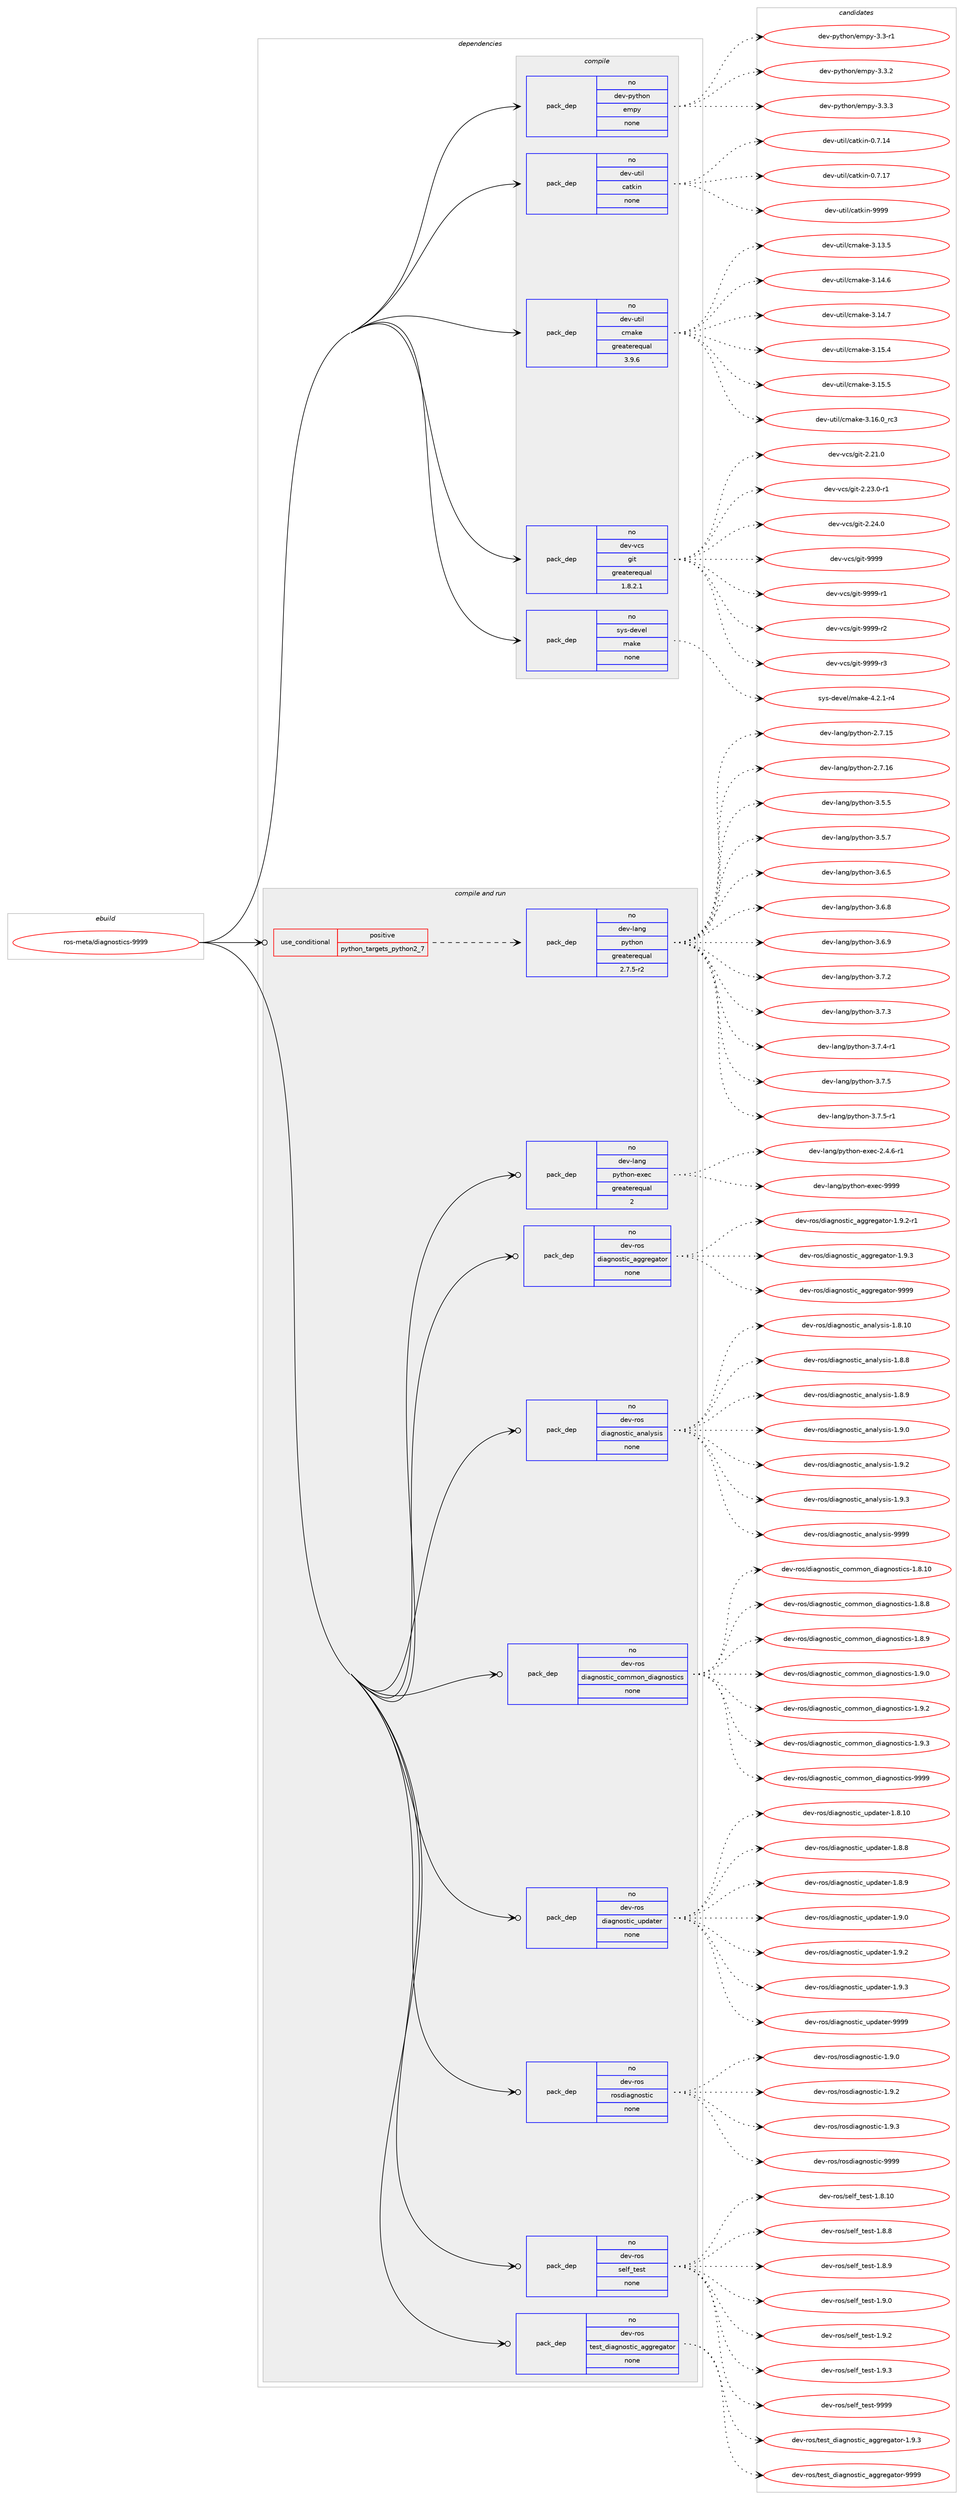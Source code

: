 digraph prolog {

# *************
# Graph options
# *************

newrank=true;
concentrate=true;
compound=true;
graph [rankdir=LR,fontname=Helvetica,fontsize=10,ranksep=1.5];#, ranksep=2.5, nodesep=0.2];
edge  [arrowhead=vee];
node  [fontname=Helvetica,fontsize=10];

# **********
# The ebuild
# **********

subgraph cluster_leftcol {
color=gray;
rank=same;
label=<<i>ebuild</i>>;
id [label="ros-meta/diagnostics-9999", color=red, width=4, href="../ros-meta/diagnostics-9999.svg"];
}

# ****************
# The dependencies
# ****************

subgraph cluster_midcol {
color=gray;
label=<<i>dependencies</i>>;
subgraph cluster_compile {
fillcolor="#eeeeee";
style=filled;
label=<<i>compile</i>>;
subgraph pack625134 {
dependency846396 [label=<<TABLE BORDER="0" CELLBORDER="1" CELLSPACING="0" CELLPADDING="4" WIDTH="220"><TR><TD ROWSPAN="6" CELLPADDING="30">pack_dep</TD></TR><TR><TD WIDTH="110">no</TD></TR><TR><TD>dev-python</TD></TR><TR><TD>empy</TD></TR><TR><TD>none</TD></TR><TR><TD></TD></TR></TABLE>>, shape=none, color=blue];
}
id:e -> dependency846396:w [weight=20,style="solid",arrowhead="vee"];
subgraph pack625135 {
dependency846397 [label=<<TABLE BORDER="0" CELLBORDER="1" CELLSPACING="0" CELLPADDING="4" WIDTH="220"><TR><TD ROWSPAN="6" CELLPADDING="30">pack_dep</TD></TR><TR><TD WIDTH="110">no</TD></TR><TR><TD>dev-util</TD></TR><TR><TD>catkin</TD></TR><TR><TD>none</TD></TR><TR><TD></TD></TR></TABLE>>, shape=none, color=blue];
}
id:e -> dependency846397:w [weight=20,style="solid",arrowhead="vee"];
subgraph pack625136 {
dependency846398 [label=<<TABLE BORDER="0" CELLBORDER="1" CELLSPACING="0" CELLPADDING="4" WIDTH="220"><TR><TD ROWSPAN="6" CELLPADDING="30">pack_dep</TD></TR><TR><TD WIDTH="110">no</TD></TR><TR><TD>dev-util</TD></TR><TR><TD>cmake</TD></TR><TR><TD>greaterequal</TD></TR><TR><TD>3.9.6</TD></TR></TABLE>>, shape=none, color=blue];
}
id:e -> dependency846398:w [weight=20,style="solid",arrowhead="vee"];
subgraph pack625137 {
dependency846399 [label=<<TABLE BORDER="0" CELLBORDER="1" CELLSPACING="0" CELLPADDING="4" WIDTH="220"><TR><TD ROWSPAN="6" CELLPADDING="30">pack_dep</TD></TR><TR><TD WIDTH="110">no</TD></TR><TR><TD>dev-vcs</TD></TR><TR><TD>git</TD></TR><TR><TD>greaterequal</TD></TR><TR><TD>1.8.2.1</TD></TR></TABLE>>, shape=none, color=blue];
}
id:e -> dependency846399:w [weight=20,style="solid",arrowhead="vee"];
subgraph pack625138 {
dependency846400 [label=<<TABLE BORDER="0" CELLBORDER="1" CELLSPACING="0" CELLPADDING="4" WIDTH="220"><TR><TD ROWSPAN="6" CELLPADDING="30">pack_dep</TD></TR><TR><TD WIDTH="110">no</TD></TR><TR><TD>sys-devel</TD></TR><TR><TD>make</TD></TR><TR><TD>none</TD></TR><TR><TD></TD></TR></TABLE>>, shape=none, color=blue];
}
id:e -> dependency846400:w [weight=20,style="solid",arrowhead="vee"];
}
subgraph cluster_compileandrun {
fillcolor="#eeeeee";
style=filled;
label=<<i>compile and run</i>>;
subgraph cond206328 {
dependency846401 [label=<<TABLE BORDER="0" CELLBORDER="1" CELLSPACING="0" CELLPADDING="4"><TR><TD ROWSPAN="3" CELLPADDING="10">use_conditional</TD></TR><TR><TD>positive</TD></TR><TR><TD>python_targets_python2_7</TD></TR></TABLE>>, shape=none, color=red];
subgraph pack625139 {
dependency846402 [label=<<TABLE BORDER="0" CELLBORDER="1" CELLSPACING="0" CELLPADDING="4" WIDTH="220"><TR><TD ROWSPAN="6" CELLPADDING="30">pack_dep</TD></TR><TR><TD WIDTH="110">no</TD></TR><TR><TD>dev-lang</TD></TR><TR><TD>python</TD></TR><TR><TD>greaterequal</TD></TR><TR><TD>2.7.5-r2</TD></TR></TABLE>>, shape=none, color=blue];
}
dependency846401:e -> dependency846402:w [weight=20,style="dashed",arrowhead="vee"];
}
id:e -> dependency846401:w [weight=20,style="solid",arrowhead="odotvee"];
subgraph pack625140 {
dependency846403 [label=<<TABLE BORDER="0" CELLBORDER="1" CELLSPACING="0" CELLPADDING="4" WIDTH="220"><TR><TD ROWSPAN="6" CELLPADDING="30">pack_dep</TD></TR><TR><TD WIDTH="110">no</TD></TR><TR><TD>dev-lang</TD></TR><TR><TD>python-exec</TD></TR><TR><TD>greaterequal</TD></TR><TR><TD>2</TD></TR></TABLE>>, shape=none, color=blue];
}
id:e -> dependency846403:w [weight=20,style="solid",arrowhead="odotvee"];
subgraph pack625141 {
dependency846404 [label=<<TABLE BORDER="0" CELLBORDER="1" CELLSPACING="0" CELLPADDING="4" WIDTH="220"><TR><TD ROWSPAN="6" CELLPADDING="30">pack_dep</TD></TR><TR><TD WIDTH="110">no</TD></TR><TR><TD>dev-ros</TD></TR><TR><TD>diagnostic_aggregator</TD></TR><TR><TD>none</TD></TR><TR><TD></TD></TR></TABLE>>, shape=none, color=blue];
}
id:e -> dependency846404:w [weight=20,style="solid",arrowhead="odotvee"];
subgraph pack625142 {
dependency846405 [label=<<TABLE BORDER="0" CELLBORDER="1" CELLSPACING="0" CELLPADDING="4" WIDTH="220"><TR><TD ROWSPAN="6" CELLPADDING="30">pack_dep</TD></TR><TR><TD WIDTH="110">no</TD></TR><TR><TD>dev-ros</TD></TR><TR><TD>diagnostic_analysis</TD></TR><TR><TD>none</TD></TR><TR><TD></TD></TR></TABLE>>, shape=none, color=blue];
}
id:e -> dependency846405:w [weight=20,style="solid",arrowhead="odotvee"];
subgraph pack625143 {
dependency846406 [label=<<TABLE BORDER="0" CELLBORDER="1" CELLSPACING="0" CELLPADDING="4" WIDTH="220"><TR><TD ROWSPAN="6" CELLPADDING="30">pack_dep</TD></TR><TR><TD WIDTH="110">no</TD></TR><TR><TD>dev-ros</TD></TR><TR><TD>diagnostic_common_diagnostics</TD></TR><TR><TD>none</TD></TR><TR><TD></TD></TR></TABLE>>, shape=none, color=blue];
}
id:e -> dependency846406:w [weight=20,style="solid",arrowhead="odotvee"];
subgraph pack625144 {
dependency846407 [label=<<TABLE BORDER="0" CELLBORDER="1" CELLSPACING="0" CELLPADDING="4" WIDTH="220"><TR><TD ROWSPAN="6" CELLPADDING="30">pack_dep</TD></TR><TR><TD WIDTH="110">no</TD></TR><TR><TD>dev-ros</TD></TR><TR><TD>diagnostic_updater</TD></TR><TR><TD>none</TD></TR><TR><TD></TD></TR></TABLE>>, shape=none, color=blue];
}
id:e -> dependency846407:w [weight=20,style="solid",arrowhead="odotvee"];
subgraph pack625145 {
dependency846408 [label=<<TABLE BORDER="0" CELLBORDER="1" CELLSPACING="0" CELLPADDING="4" WIDTH="220"><TR><TD ROWSPAN="6" CELLPADDING="30">pack_dep</TD></TR><TR><TD WIDTH="110">no</TD></TR><TR><TD>dev-ros</TD></TR><TR><TD>rosdiagnostic</TD></TR><TR><TD>none</TD></TR><TR><TD></TD></TR></TABLE>>, shape=none, color=blue];
}
id:e -> dependency846408:w [weight=20,style="solid",arrowhead="odotvee"];
subgraph pack625146 {
dependency846409 [label=<<TABLE BORDER="0" CELLBORDER="1" CELLSPACING="0" CELLPADDING="4" WIDTH="220"><TR><TD ROWSPAN="6" CELLPADDING="30">pack_dep</TD></TR><TR><TD WIDTH="110">no</TD></TR><TR><TD>dev-ros</TD></TR><TR><TD>self_test</TD></TR><TR><TD>none</TD></TR><TR><TD></TD></TR></TABLE>>, shape=none, color=blue];
}
id:e -> dependency846409:w [weight=20,style="solid",arrowhead="odotvee"];
subgraph pack625147 {
dependency846410 [label=<<TABLE BORDER="0" CELLBORDER="1" CELLSPACING="0" CELLPADDING="4" WIDTH="220"><TR><TD ROWSPAN="6" CELLPADDING="30">pack_dep</TD></TR><TR><TD WIDTH="110">no</TD></TR><TR><TD>dev-ros</TD></TR><TR><TD>test_diagnostic_aggregator</TD></TR><TR><TD>none</TD></TR><TR><TD></TD></TR></TABLE>>, shape=none, color=blue];
}
id:e -> dependency846410:w [weight=20,style="solid",arrowhead="odotvee"];
}
subgraph cluster_run {
fillcolor="#eeeeee";
style=filled;
label=<<i>run</i>>;
}
}

# **************
# The candidates
# **************

subgraph cluster_choices {
rank=same;
color=gray;
label=<<i>candidates</i>>;

subgraph choice625134 {
color=black;
nodesep=1;
choice1001011184511212111610411111047101109112121455146514511449 [label="dev-python/empy-3.3-r1", color=red, width=4,href="../dev-python/empy-3.3-r1.svg"];
choice1001011184511212111610411111047101109112121455146514650 [label="dev-python/empy-3.3.2", color=red, width=4,href="../dev-python/empy-3.3.2.svg"];
choice1001011184511212111610411111047101109112121455146514651 [label="dev-python/empy-3.3.3", color=red, width=4,href="../dev-python/empy-3.3.3.svg"];
dependency846396:e -> choice1001011184511212111610411111047101109112121455146514511449:w [style=dotted,weight="100"];
dependency846396:e -> choice1001011184511212111610411111047101109112121455146514650:w [style=dotted,weight="100"];
dependency846396:e -> choice1001011184511212111610411111047101109112121455146514651:w [style=dotted,weight="100"];
}
subgraph choice625135 {
color=black;
nodesep=1;
choice1001011184511711610510847999711610710511045484655464952 [label="dev-util/catkin-0.7.14", color=red, width=4,href="../dev-util/catkin-0.7.14.svg"];
choice1001011184511711610510847999711610710511045484655464955 [label="dev-util/catkin-0.7.17", color=red, width=4,href="../dev-util/catkin-0.7.17.svg"];
choice100101118451171161051084799971161071051104557575757 [label="dev-util/catkin-9999", color=red, width=4,href="../dev-util/catkin-9999.svg"];
dependency846397:e -> choice1001011184511711610510847999711610710511045484655464952:w [style=dotted,weight="100"];
dependency846397:e -> choice1001011184511711610510847999711610710511045484655464955:w [style=dotted,weight="100"];
dependency846397:e -> choice100101118451171161051084799971161071051104557575757:w [style=dotted,weight="100"];
}
subgraph choice625136 {
color=black;
nodesep=1;
choice1001011184511711610510847991099710710145514649514653 [label="dev-util/cmake-3.13.5", color=red, width=4,href="../dev-util/cmake-3.13.5.svg"];
choice1001011184511711610510847991099710710145514649524654 [label="dev-util/cmake-3.14.6", color=red, width=4,href="../dev-util/cmake-3.14.6.svg"];
choice1001011184511711610510847991099710710145514649524655 [label="dev-util/cmake-3.14.7", color=red, width=4,href="../dev-util/cmake-3.14.7.svg"];
choice1001011184511711610510847991099710710145514649534652 [label="dev-util/cmake-3.15.4", color=red, width=4,href="../dev-util/cmake-3.15.4.svg"];
choice1001011184511711610510847991099710710145514649534653 [label="dev-util/cmake-3.15.5", color=red, width=4,href="../dev-util/cmake-3.15.5.svg"];
choice1001011184511711610510847991099710710145514649544648951149951 [label="dev-util/cmake-3.16.0_rc3", color=red, width=4,href="../dev-util/cmake-3.16.0_rc3.svg"];
dependency846398:e -> choice1001011184511711610510847991099710710145514649514653:w [style=dotted,weight="100"];
dependency846398:e -> choice1001011184511711610510847991099710710145514649524654:w [style=dotted,weight="100"];
dependency846398:e -> choice1001011184511711610510847991099710710145514649524655:w [style=dotted,weight="100"];
dependency846398:e -> choice1001011184511711610510847991099710710145514649534652:w [style=dotted,weight="100"];
dependency846398:e -> choice1001011184511711610510847991099710710145514649534653:w [style=dotted,weight="100"];
dependency846398:e -> choice1001011184511711610510847991099710710145514649544648951149951:w [style=dotted,weight="100"];
}
subgraph choice625137 {
color=black;
nodesep=1;
choice10010111845118991154710310511645504650494648 [label="dev-vcs/git-2.21.0", color=red, width=4,href="../dev-vcs/git-2.21.0.svg"];
choice100101118451189911547103105116455046505146484511449 [label="dev-vcs/git-2.23.0-r1", color=red, width=4,href="../dev-vcs/git-2.23.0-r1.svg"];
choice10010111845118991154710310511645504650524648 [label="dev-vcs/git-2.24.0", color=red, width=4,href="../dev-vcs/git-2.24.0.svg"];
choice1001011184511899115471031051164557575757 [label="dev-vcs/git-9999", color=red, width=4,href="../dev-vcs/git-9999.svg"];
choice10010111845118991154710310511645575757574511449 [label="dev-vcs/git-9999-r1", color=red, width=4,href="../dev-vcs/git-9999-r1.svg"];
choice10010111845118991154710310511645575757574511450 [label="dev-vcs/git-9999-r2", color=red, width=4,href="../dev-vcs/git-9999-r2.svg"];
choice10010111845118991154710310511645575757574511451 [label="dev-vcs/git-9999-r3", color=red, width=4,href="../dev-vcs/git-9999-r3.svg"];
dependency846399:e -> choice10010111845118991154710310511645504650494648:w [style=dotted,weight="100"];
dependency846399:e -> choice100101118451189911547103105116455046505146484511449:w [style=dotted,weight="100"];
dependency846399:e -> choice10010111845118991154710310511645504650524648:w [style=dotted,weight="100"];
dependency846399:e -> choice1001011184511899115471031051164557575757:w [style=dotted,weight="100"];
dependency846399:e -> choice10010111845118991154710310511645575757574511449:w [style=dotted,weight="100"];
dependency846399:e -> choice10010111845118991154710310511645575757574511450:w [style=dotted,weight="100"];
dependency846399:e -> choice10010111845118991154710310511645575757574511451:w [style=dotted,weight="100"];
}
subgraph choice625138 {
color=black;
nodesep=1;
choice1151211154510010111810110847109971071014552465046494511452 [label="sys-devel/make-4.2.1-r4", color=red, width=4,href="../sys-devel/make-4.2.1-r4.svg"];
dependency846400:e -> choice1151211154510010111810110847109971071014552465046494511452:w [style=dotted,weight="100"];
}
subgraph choice625139 {
color=black;
nodesep=1;
choice10010111845108971101034711212111610411111045504655464953 [label="dev-lang/python-2.7.15", color=red, width=4,href="../dev-lang/python-2.7.15.svg"];
choice10010111845108971101034711212111610411111045504655464954 [label="dev-lang/python-2.7.16", color=red, width=4,href="../dev-lang/python-2.7.16.svg"];
choice100101118451089711010347112121116104111110455146534653 [label="dev-lang/python-3.5.5", color=red, width=4,href="../dev-lang/python-3.5.5.svg"];
choice100101118451089711010347112121116104111110455146534655 [label="dev-lang/python-3.5.7", color=red, width=4,href="../dev-lang/python-3.5.7.svg"];
choice100101118451089711010347112121116104111110455146544653 [label="dev-lang/python-3.6.5", color=red, width=4,href="../dev-lang/python-3.6.5.svg"];
choice100101118451089711010347112121116104111110455146544656 [label="dev-lang/python-3.6.8", color=red, width=4,href="../dev-lang/python-3.6.8.svg"];
choice100101118451089711010347112121116104111110455146544657 [label="dev-lang/python-3.6.9", color=red, width=4,href="../dev-lang/python-3.6.9.svg"];
choice100101118451089711010347112121116104111110455146554650 [label="dev-lang/python-3.7.2", color=red, width=4,href="../dev-lang/python-3.7.2.svg"];
choice100101118451089711010347112121116104111110455146554651 [label="dev-lang/python-3.7.3", color=red, width=4,href="../dev-lang/python-3.7.3.svg"];
choice1001011184510897110103471121211161041111104551465546524511449 [label="dev-lang/python-3.7.4-r1", color=red, width=4,href="../dev-lang/python-3.7.4-r1.svg"];
choice100101118451089711010347112121116104111110455146554653 [label="dev-lang/python-3.7.5", color=red, width=4,href="../dev-lang/python-3.7.5.svg"];
choice1001011184510897110103471121211161041111104551465546534511449 [label="dev-lang/python-3.7.5-r1", color=red, width=4,href="../dev-lang/python-3.7.5-r1.svg"];
dependency846402:e -> choice10010111845108971101034711212111610411111045504655464953:w [style=dotted,weight="100"];
dependency846402:e -> choice10010111845108971101034711212111610411111045504655464954:w [style=dotted,weight="100"];
dependency846402:e -> choice100101118451089711010347112121116104111110455146534653:w [style=dotted,weight="100"];
dependency846402:e -> choice100101118451089711010347112121116104111110455146534655:w [style=dotted,weight="100"];
dependency846402:e -> choice100101118451089711010347112121116104111110455146544653:w [style=dotted,weight="100"];
dependency846402:e -> choice100101118451089711010347112121116104111110455146544656:w [style=dotted,weight="100"];
dependency846402:e -> choice100101118451089711010347112121116104111110455146544657:w [style=dotted,weight="100"];
dependency846402:e -> choice100101118451089711010347112121116104111110455146554650:w [style=dotted,weight="100"];
dependency846402:e -> choice100101118451089711010347112121116104111110455146554651:w [style=dotted,weight="100"];
dependency846402:e -> choice1001011184510897110103471121211161041111104551465546524511449:w [style=dotted,weight="100"];
dependency846402:e -> choice100101118451089711010347112121116104111110455146554653:w [style=dotted,weight="100"];
dependency846402:e -> choice1001011184510897110103471121211161041111104551465546534511449:w [style=dotted,weight="100"];
}
subgraph choice625140 {
color=black;
nodesep=1;
choice10010111845108971101034711212111610411111045101120101994550465246544511449 [label="dev-lang/python-exec-2.4.6-r1", color=red, width=4,href="../dev-lang/python-exec-2.4.6-r1.svg"];
choice10010111845108971101034711212111610411111045101120101994557575757 [label="dev-lang/python-exec-9999", color=red, width=4,href="../dev-lang/python-exec-9999.svg"];
dependency846403:e -> choice10010111845108971101034711212111610411111045101120101994550465246544511449:w [style=dotted,weight="100"];
dependency846403:e -> choice10010111845108971101034711212111610411111045101120101994557575757:w [style=dotted,weight="100"];
}
subgraph choice625141 {
color=black;
nodesep=1;
choice100101118451141111154710010597103110111115116105999597103103114101103971161111144549465746504511449 [label="dev-ros/diagnostic_aggregator-1.9.2-r1", color=red, width=4,href="../dev-ros/diagnostic_aggregator-1.9.2-r1.svg"];
choice10010111845114111115471001059710311011111511610599959710310311410110397116111114454946574651 [label="dev-ros/diagnostic_aggregator-1.9.3", color=red, width=4,href="../dev-ros/diagnostic_aggregator-1.9.3.svg"];
choice100101118451141111154710010597103110111115116105999597103103114101103971161111144557575757 [label="dev-ros/diagnostic_aggregator-9999", color=red, width=4,href="../dev-ros/diagnostic_aggregator-9999.svg"];
dependency846404:e -> choice100101118451141111154710010597103110111115116105999597103103114101103971161111144549465746504511449:w [style=dotted,weight="100"];
dependency846404:e -> choice10010111845114111115471001059710311011111511610599959710310311410110397116111114454946574651:w [style=dotted,weight="100"];
dependency846404:e -> choice100101118451141111154710010597103110111115116105999597103103114101103971161111144557575757:w [style=dotted,weight="100"];
}
subgraph choice625142 {
color=black;
nodesep=1;
choice1001011184511411111547100105971031101111151161059995971109710812111510511545494656464948 [label="dev-ros/diagnostic_analysis-1.8.10", color=red, width=4,href="../dev-ros/diagnostic_analysis-1.8.10.svg"];
choice10010111845114111115471001059710311011111511610599959711097108121115105115454946564656 [label="dev-ros/diagnostic_analysis-1.8.8", color=red, width=4,href="../dev-ros/diagnostic_analysis-1.8.8.svg"];
choice10010111845114111115471001059710311011111511610599959711097108121115105115454946564657 [label="dev-ros/diagnostic_analysis-1.8.9", color=red, width=4,href="../dev-ros/diagnostic_analysis-1.8.9.svg"];
choice10010111845114111115471001059710311011111511610599959711097108121115105115454946574648 [label="dev-ros/diagnostic_analysis-1.9.0", color=red, width=4,href="../dev-ros/diagnostic_analysis-1.9.0.svg"];
choice10010111845114111115471001059710311011111511610599959711097108121115105115454946574650 [label="dev-ros/diagnostic_analysis-1.9.2", color=red, width=4,href="../dev-ros/diagnostic_analysis-1.9.2.svg"];
choice10010111845114111115471001059710311011111511610599959711097108121115105115454946574651 [label="dev-ros/diagnostic_analysis-1.9.3", color=red, width=4,href="../dev-ros/diagnostic_analysis-1.9.3.svg"];
choice100101118451141111154710010597103110111115116105999597110971081211151051154557575757 [label="dev-ros/diagnostic_analysis-9999", color=red, width=4,href="../dev-ros/diagnostic_analysis-9999.svg"];
dependency846405:e -> choice1001011184511411111547100105971031101111151161059995971109710812111510511545494656464948:w [style=dotted,weight="100"];
dependency846405:e -> choice10010111845114111115471001059710311011111511610599959711097108121115105115454946564656:w [style=dotted,weight="100"];
dependency846405:e -> choice10010111845114111115471001059710311011111511610599959711097108121115105115454946564657:w [style=dotted,weight="100"];
dependency846405:e -> choice10010111845114111115471001059710311011111511610599959711097108121115105115454946574648:w [style=dotted,weight="100"];
dependency846405:e -> choice10010111845114111115471001059710311011111511610599959711097108121115105115454946574650:w [style=dotted,weight="100"];
dependency846405:e -> choice10010111845114111115471001059710311011111511610599959711097108121115105115454946574651:w [style=dotted,weight="100"];
dependency846405:e -> choice100101118451141111154710010597103110111115116105999597110971081211151051154557575757:w [style=dotted,weight="100"];
}
subgraph choice625143 {
color=black;
nodesep=1;
choice10010111845114111115471001059710311011111511610599959911110910911111095100105971031101111151161059911545494656464948 [label="dev-ros/diagnostic_common_diagnostics-1.8.10", color=red, width=4,href="../dev-ros/diagnostic_common_diagnostics-1.8.10.svg"];
choice100101118451141111154710010597103110111115116105999599111109109111110951001059710311011111511610599115454946564656 [label="dev-ros/diagnostic_common_diagnostics-1.8.8", color=red, width=4,href="../dev-ros/diagnostic_common_diagnostics-1.8.8.svg"];
choice100101118451141111154710010597103110111115116105999599111109109111110951001059710311011111511610599115454946564657 [label="dev-ros/diagnostic_common_diagnostics-1.8.9", color=red, width=4,href="../dev-ros/diagnostic_common_diagnostics-1.8.9.svg"];
choice100101118451141111154710010597103110111115116105999599111109109111110951001059710311011111511610599115454946574648 [label="dev-ros/diagnostic_common_diagnostics-1.9.0", color=red, width=4,href="../dev-ros/diagnostic_common_diagnostics-1.9.0.svg"];
choice100101118451141111154710010597103110111115116105999599111109109111110951001059710311011111511610599115454946574650 [label="dev-ros/diagnostic_common_diagnostics-1.9.2", color=red, width=4,href="../dev-ros/diagnostic_common_diagnostics-1.9.2.svg"];
choice100101118451141111154710010597103110111115116105999599111109109111110951001059710311011111511610599115454946574651 [label="dev-ros/diagnostic_common_diagnostics-1.9.3", color=red, width=4,href="../dev-ros/diagnostic_common_diagnostics-1.9.3.svg"];
choice1001011184511411111547100105971031101111151161059995991111091091111109510010597103110111115116105991154557575757 [label="dev-ros/diagnostic_common_diagnostics-9999", color=red, width=4,href="../dev-ros/diagnostic_common_diagnostics-9999.svg"];
dependency846406:e -> choice10010111845114111115471001059710311011111511610599959911110910911111095100105971031101111151161059911545494656464948:w [style=dotted,weight="100"];
dependency846406:e -> choice100101118451141111154710010597103110111115116105999599111109109111110951001059710311011111511610599115454946564656:w [style=dotted,weight="100"];
dependency846406:e -> choice100101118451141111154710010597103110111115116105999599111109109111110951001059710311011111511610599115454946564657:w [style=dotted,weight="100"];
dependency846406:e -> choice100101118451141111154710010597103110111115116105999599111109109111110951001059710311011111511610599115454946574648:w [style=dotted,weight="100"];
dependency846406:e -> choice100101118451141111154710010597103110111115116105999599111109109111110951001059710311011111511610599115454946574650:w [style=dotted,weight="100"];
dependency846406:e -> choice100101118451141111154710010597103110111115116105999599111109109111110951001059710311011111511610599115454946574651:w [style=dotted,weight="100"];
dependency846406:e -> choice1001011184511411111547100105971031101111151161059995991111091091111109510010597103110111115116105991154557575757:w [style=dotted,weight="100"];
}
subgraph choice625144 {
color=black;
nodesep=1;
choice10010111845114111115471001059710311011111511610599951171121009711610111445494656464948 [label="dev-ros/diagnostic_updater-1.8.10", color=red, width=4,href="../dev-ros/diagnostic_updater-1.8.10.svg"];
choice100101118451141111154710010597103110111115116105999511711210097116101114454946564656 [label="dev-ros/diagnostic_updater-1.8.8", color=red, width=4,href="../dev-ros/diagnostic_updater-1.8.8.svg"];
choice100101118451141111154710010597103110111115116105999511711210097116101114454946564657 [label="dev-ros/diagnostic_updater-1.8.9", color=red, width=4,href="../dev-ros/diagnostic_updater-1.8.9.svg"];
choice100101118451141111154710010597103110111115116105999511711210097116101114454946574648 [label="dev-ros/diagnostic_updater-1.9.0", color=red, width=4,href="../dev-ros/diagnostic_updater-1.9.0.svg"];
choice100101118451141111154710010597103110111115116105999511711210097116101114454946574650 [label="dev-ros/diagnostic_updater-1.9.2", color=red, width=4,href="../dev-ros/diagnostic_updater-1.9.2.svg"];
choice100101118451141111154710010597103110111115116105999511711210097116101114454946574651 [label="dev-ros/diagnostic_updater-1.9.3", color=red, width=4,href="../dev-ros/diagnostic_updater-1.9.3.svg"];
choice1001011184511411111547100105971031101111151161059995117112100971161011144557575757 [label="dev-ros/diagnostic_updater-9999", color=red, width=4,href="../dev-ros/diagnostic_updater-9999.svg"];
dependency846407:e -> choice10010111845114111115471001059710311011111511610599951171121009711610111445494656464948:w [style=dotted,weight="100"];
dependency846407:e -> choice100101118451141111154710010597103110111115116105999511711210097116101114454946564656:w [style=dotted,weight="100"];
dependency846407:e -> choice100101118451141111154710010597103110111115116105999511711210097116101114454946564657:w [style=dotted,weight="100"];
dependency846407:e -> choice100101118451141111154710010597103110111115116105999511711210097116101114454946574648:w [style=dotted,weight="100"];
dependency846407:e -> choice100101118451141111154710010597103110111115116105999511711210097116101114454946574650:w [style=dotted,weight="100"];
dependency846407:e -> choice100101118451141111154710010597103110111115116105999511711210097116101114454946574651:w [style=dotted,weight="100"];
dependency846407:e -> choice1001011184511411111547100105971031101111151161059995117112100971161011144557575757:w [style=dotted,weight="100"];
}
subgraph choice625145 {
color=black;
nodesep=1;
choice10010111845114111115471141111151001059710311011111511610599454946574648 [label="dev-ros/rosdiagnostic-1.9.0", color=red, width=4,href="../dev-ros/rosdiagnostic-1.9.0.svg"];
choice10010111845114111115471141111151001059710311011111511610599454946574650 [label="dev-ros/rosdiagnostic-1.9.2", color=red, width=4,href="../dev-ros/rosdiagnostic-1.9.2.svg"];
choice10010111845114111115471141111151001059710311011111511610599454946574651 [label="dev-ros/rosdiagnostic-1.9.3", color=red, width=4,href="../dev-ros/rosdiagnostic-1.9.3.svg"];
choice100101118451141111154711411111510010597103110111115116105994557575757 [label="dev-ros/rosdiagnostic-9999", color=red, width=4,href="../dev-ros/rosdiagnostic-9999.svg"];
dependency846408:e -> choice10010111845114111115471141111151001059710311011111511610599454946574648:w [style=dotted,weight="100"];
dependency846408:e -> choice10010111845114111115471141111151001059710311011111511610599454946574650:w [style=dotted,weight="100"];
dependency846408:e -> choice10010111845114111115471141111151001059710311011111511610599454946574651:w [style=dotted,weight="100"];
dependency846408:e -> choice100101118451141111154711411111510010597103110111115116105994557575757:w [style=dotted,weight="100"];
}
subgraph choice625146 {
color=black;
nodesep=1;
choice10010111845114111115471151011081029511610111511645494656464948 [label="dev-ros/self_test-1.8.10", color=red, width=4,href="../dev-ros/self_test-1.8.10.svg"];
choice100101118451141111154711510110810295116101115116454946564656 [label="dev-ros/self_test-1.8.8", color=red, width=4,href="../dev-ros/self_test-1.8.8.svg"];
choice100101118451141111154711510110810295116101115116454946564657 [label="dev-ros/self_test-1.8.9", color=red, width=4,href="../dev-ros/self_test-1.8.9.svg"];
choice100101118451141111154711510110810295116101115116454946574648 [label="dev-ros/self_test-1.9.0", color=red, width=4,href="../dev-ros/self_test-1.9.0.svg"];
choice100101118451141111154711510110810295116101115116454946574650 [label="dev-ros/self_test-1.9.2", color=red, width=4,href="../dev-ros/self_test-1.9.2.svg"];
choice100101118451141111154711510110810295116101115116454946574651 [label="dev-ros/self_test-1.9.3", color=red, width=4,href="../dev-ros/self_test-1.9.3.svg"];
choice1001011184511411111547115101108102951161011151164557575757 [label="dev-ros/self_test-9999", color=red, width=4,href="../dev-ros/self_test-9999.svg"];
dependency846409:e -> choice10010111845114111115471151011081029511610111511645494656464948:w [style=dotted,weight="100"];
dependency846409:e -> choice100101118451141111154711510110810295116101115116454946564656:w [style=dotted,weight="100"];
dependency846409:e -> choice100101118451141111154711510110810295116101115116454946564657:w [style=dotted,weight="100"];
dependency846409:e -> choice100101118451141111154711510110810295116101115116454946574648:w [style=dotted,weight="100"];
dependency846409:e -> choice100101118451141111154711510110810295116101115116454946574650:w [style=dotted,weight="100"];
dependency846409:e -> choice100101118451141111154711510110810295116101115116454946574651:w [style=dotted,weight="100"];
dependency846409:e -> choice1001011184511411111547115101108102951161011151164557575757:w [style=dotted,weight="100"];
}
subgraph choice625147 {
color=black;
nodesep=1;
choice1001011184511411111547116101115116951001059710311011111511610599959710310311410110397116111114454946574651 [label="dev-ros/test_diagnostic_aggregator-1.9.3", color=red, width=4,href="../dev-ros/test_diagnostic_aggregator-1.9.3.svg"];
choice10010111845114111115471161011151169510010597103110111115116105999597103103114101103971161111144557575757 [label="dev-ros/test_diagnostic_aggregator-9999", color=red, width=4,href="../dev-ros/test_diagnostic_aggregator-9999.svg"];
dependency846410:e -> choice1001011184511411111547116101115116951001059710311011111511610599959710310311410110397116111114454946574651:w [style=dotted,weight="100"];
dependency846410:e -> choice10010111845114111115471161011151169510010597103110111115116105999597103103114101103971161111144557575757:w [style=dotted,weight="100"];
}
}

}
